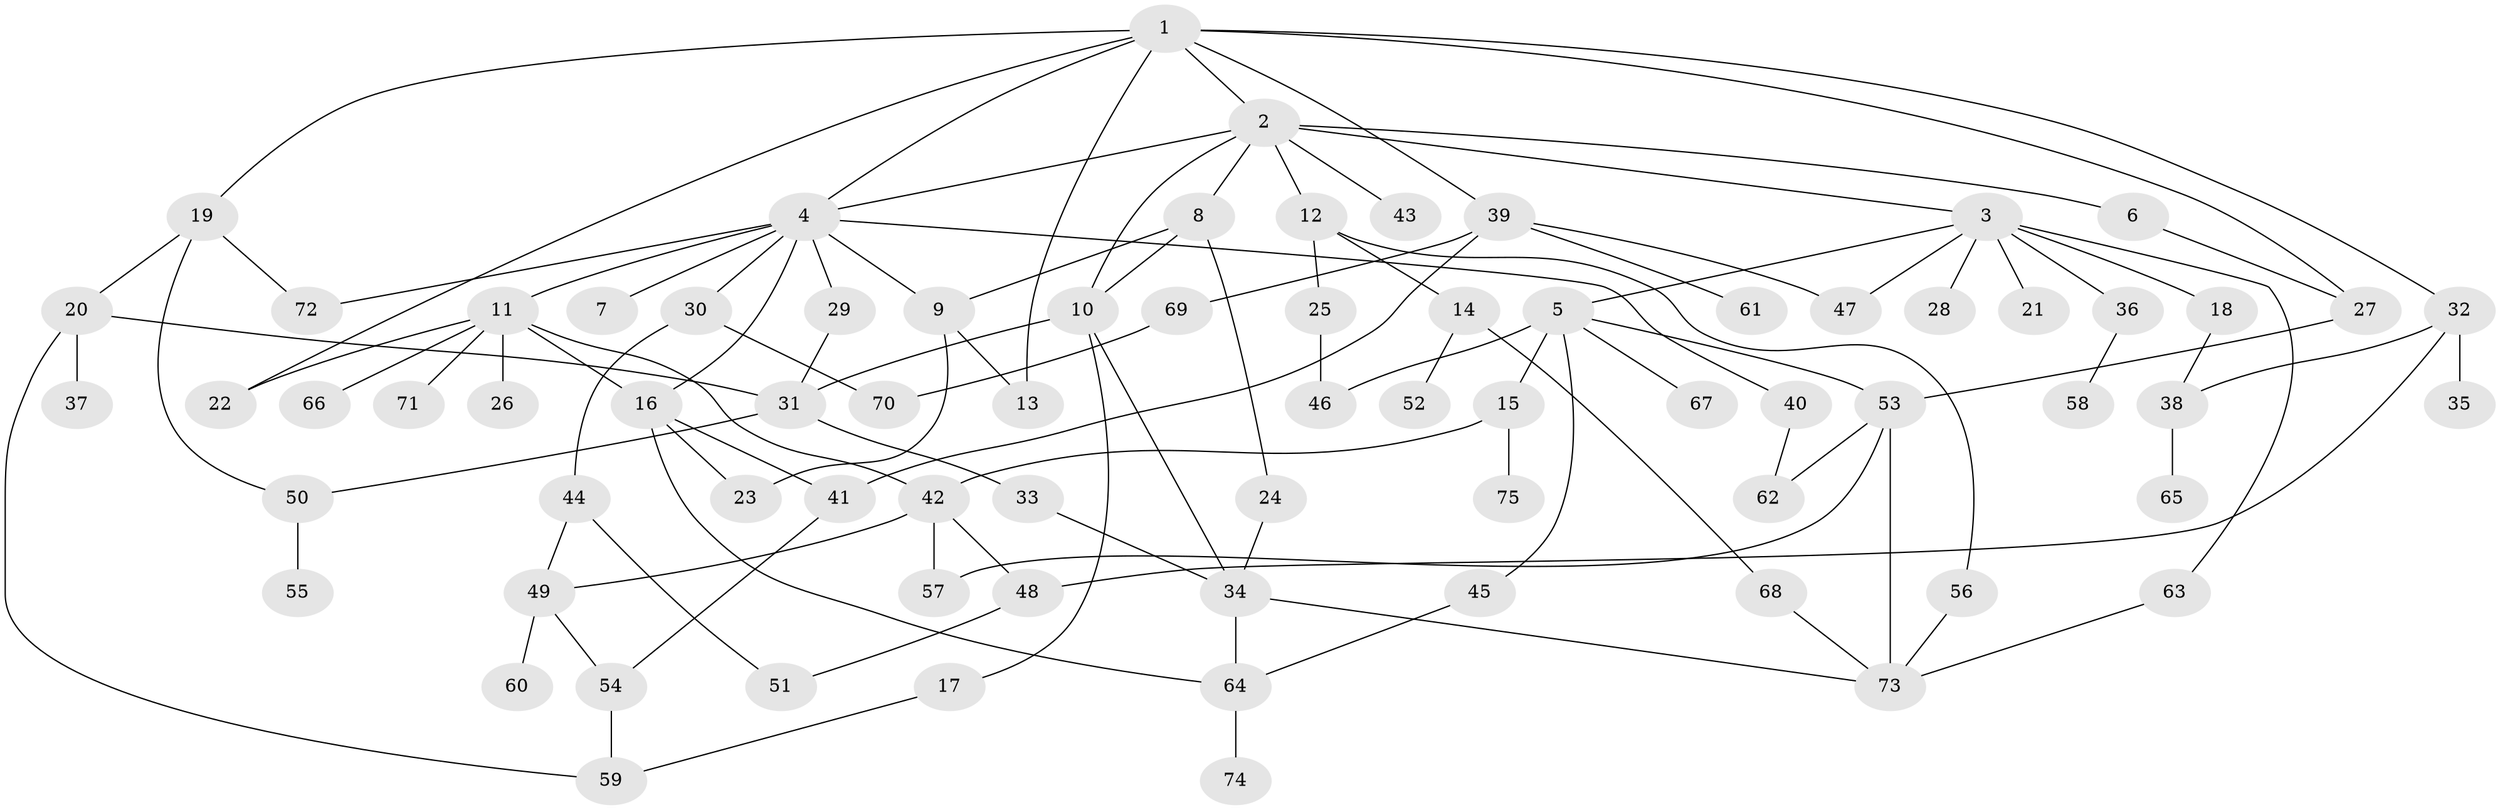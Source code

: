// Generated by graph-tools (version 1.1) at 2025/41/03/09/25 04:41:57]
// undirected, 75 vertices, 109 edges
graph export_dot {
graph [start="1"]
  node [color=gray90,style=filled];
  1;
  2;
  3;
  4;
  5;
  6;
  7;
  8;
  9;
  10;
  11;
  12;
  13;
  14;
  15;
  16;
  17;
  18;
  19;
  20;
  21;
  22;
  23;
  24;
  25;
  26;
  27;
  28;
  29;
  30;
  31;
  32;
  33;
  34;
  35;
  36;
  37;
  38;
  39;
  40;
  41;
  42;
  43;
  44;
  45;
  46;
  47;
  48;
  49;
  50;
  51;
  52;
  53;
  54;
  55;
  56;
  57;
  58;
  59;
  60;
  61;
  62;
  63;
  64;
  65;
  66;
  67;
  68;
  69;
  70;
  71;
  72;
  73;
  74;
  75;
  1 -- 2;
  1 -- 4;
  1 -- 19;
  1 -- 32;
  1 -- 39;
  1 -- 22;
  1 -- 13;
  1 -- 27;
  2 -- 3;
  2 -- 6;
  2 -- 8;
  2 -- 10;
  2 -- 12;
  2 -- 43;
  2 -- 4;
  3 -- 5;
  3 -- 18;
  3 -- 21;
  3 -- 28;
  3 -- 36;
  3 -- 47;
  3 -- 63;
  4 -- 7;
  4 -- 9;
  4 -- 11;
  4 -- 16;
  4 -- 29;
  4 -- 30;
  4 -- 40;
  4 -- 72;
  5 -- 15;
  5 -- 45;
  5 -- 46;
  5 -- 67;
  5 -- 53;
  6 -- 27;
  8 -- 24;
  8 -- 9;
  8 -- 10;
  9 -- 13;
  9 -- 23;
  10 -- 17;
  10 -- 34;
  10 -- 31;
  11 -- 22;
  11 -- 26;
  11 -- 42;
  11 -- 66;
  11 -- 71;
  11 -- 16;
  12 -- 14;
  12 -- 25;
  12 -- 56;
  14 -- 52;
  14 -- 68;
  15 -- 75;
  15 -- 42;
  16 -- 23;
  16 -- 41;
  16 -- 64;
  17 -- 59;
  18 -- 38;
  19 -- 20;
  19 -- 50;
  19 -- 72;
  20 -- 31;
  20 -- 37;
  20 -- 59;
  24 -- 34;
  25 -- 46;
  27 -- 53;
  29 -- 31;
  30 -- 44;
  30 -- 70;
  31 -- 33;
  31 -- 50;
  32 -- 35;
  32 -- 38;
  32 -- 48;
  33 -- 34;
  34 -- 73;
  34 -- 64;
  36 -- 58;
  38 -- 65;
  39 -- 61;
  39 -- 69;
  39 -- 47;
  39 -- 41;
  40 -- 62;
  41 -- 54;
  42 -- 48;
  42 -- 49;
  42 -- 57;
  44 -- 51;
  44 -- 49;
  45 -- 64;
  48 -- 51;
  49 -- 60;
  49 -- 54;
  50 -- 55;
  53 -- 57;
  53 -- 62;
  53 -- 73;
  54 -- 59;
  56 -- 73;
  63 -- 73;
  64 -- 74;
  68 -- 73;
  69 -- 70;
}
